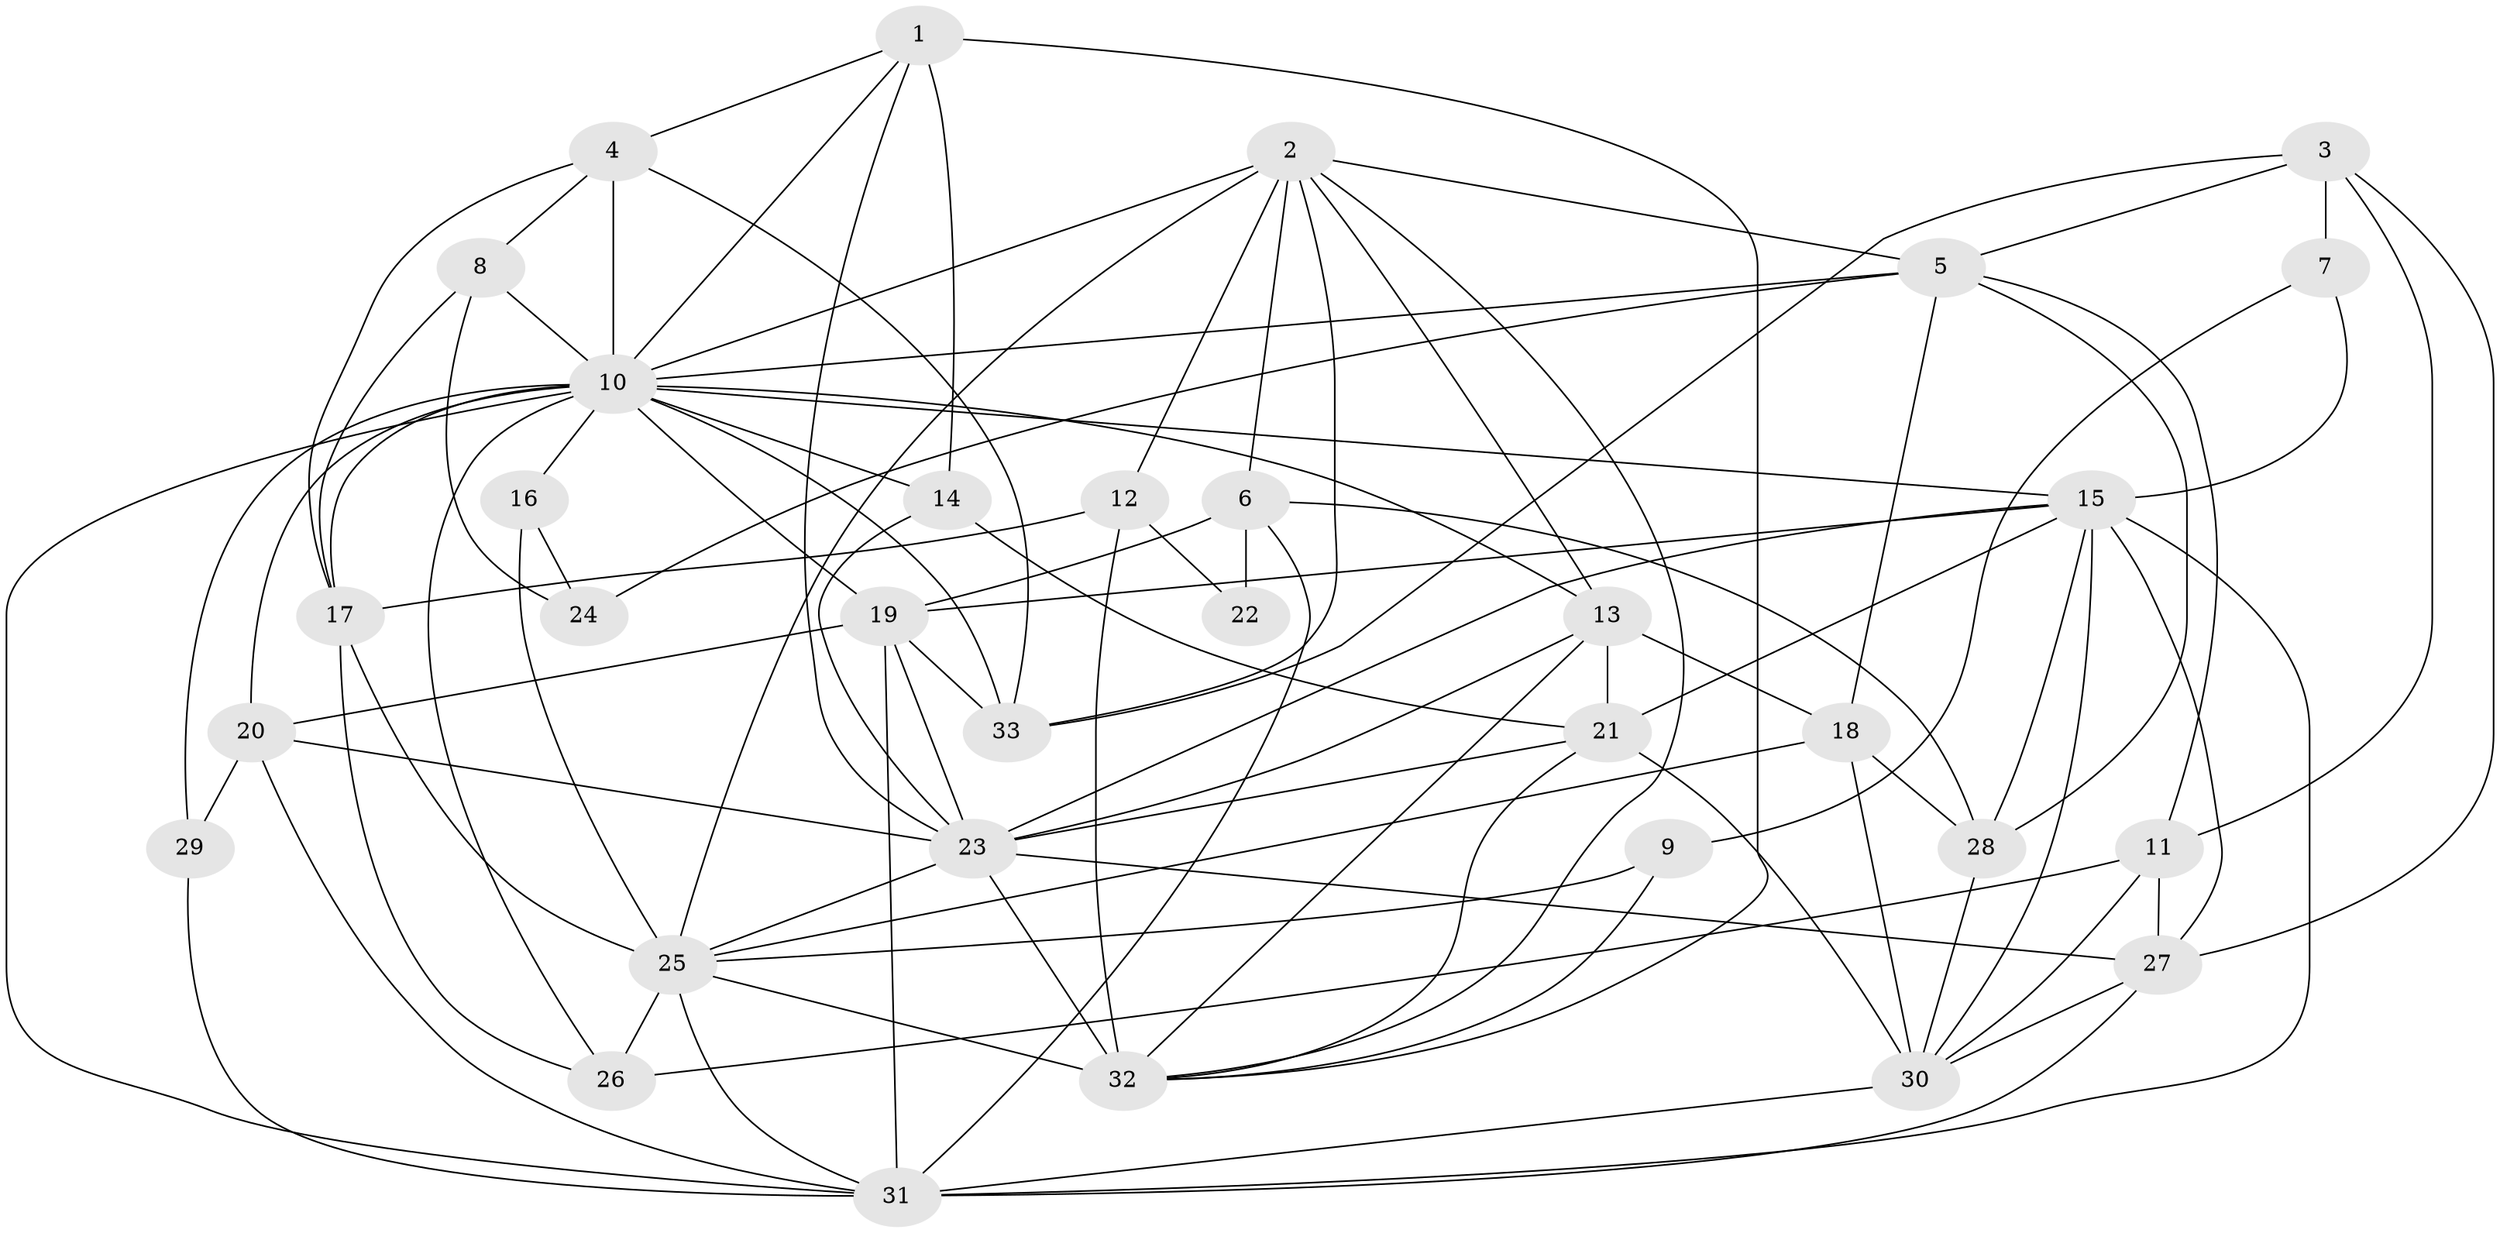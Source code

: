 // original degree distribution, {4: 0.2839506172839506, 3: 0.2839506172839506, 2: 0.12345679012345678, 6: 0.06172839506172839, 5: 0.1728395061728395, 7: 0.06172839506172839, 8: 0.012345679012345678}
// Generated by graph-tools (version 1.1) at 2025/37/03/04/25 23:37:10]
// undirected, 33 vertices, 96 edges
graph export_dot {
  node [color=gray90,style=filled];
  1;
  2;
  3;
  4;
  5;
  6;
  7;
  8;
  9;
  10;
  11;
  12;
  13;
  14;
  15;
  16;
  17;
  18;
  19;
  20;
  21;
  22;
  23;
  24;
  25;
  26;
  27;
  28;
  29;
  30;
  31;
  32;
  33;
  1 -- 4 [weight=1.0];
  1 -- 10 [weight=1.0];
  1 -- 14 [weight=1.0];
  1 -- 23 [weight=1.0];
  1 -- 32 [weight=1.0];
  2 -- 5 [weight=1.0];
  2 -- 6 [weight=1.0];
  2 -- 10 [weight=1.0];
  2 -- 12 [weight=1.0];
  2 -- 13 [weight=1.0];
  2 -- 25 [weight=1.0];
  2 -- 32 [weight=1.0];
  2 -- 33 [weight=1.0];
  3 -- 5 [weight=1.0];
  3 -- 7 [weight=2.0];
  3 -- 11 [weight=1.0];
  3 -- 27 [weight=1.0];
  3 -- 33 [weight=1.0];
  4 -- 8 [weight=1.0];
  4 -- 10 [weight=2.0];
  4 -- 17 [weight=2.0];
  4 -- 33 [weight=2.0];
  5 -- 10 [weight=1.0];
  5 -- 11 [weight=1.0];
  5 -- 18 [weight=1.0];
  5 -- 24 [weight=1.0];
  5 -- 28 [weight=1.0];
  6 -- 19 [weight=1.0];
  6 -- 22 [weight=1.0];
  6 -- 28 [weight=1.0];
  6 -- 31 [weight=1.0];
  7 -- 9 [weight=1.0];
  7 -- 15 [weight=1.0];
  8 -- 10 [weight=1.0];
  8 -- 17 [weight=1.0];
  8 -- 24 [weight=1.0];
  9 -- 25 [weight=1.0];
  9 -- 32 [weight=1.0];
  10 -- 13 [weight=1.0];
  10 -- 14 [weight=1.0];
  10 -- 15 [weight=1.0];
  10 -- 16 [weight=1.0];
  10 -- 17 [weight=1.0];
  10 -- 19 [weight=1.0];
  10 -- 20 [weight=1.0];
  10 -- 26 [weight=1.0];
  10 -- 29 [weight=1.0];
  10 -- 31 [weight=1.0];
  10 -- 33 [weight=1.0];
  11 -- 26 [weight=1.0];
  11 -- 27 [weight=1.0];
  11 -- 30 [weight=1.0];
  12 -- 17 [weight=1.0];
  12 -- 22 [weight=1.0];
  12 -- 32 [weight=3.0];
  13 -- 18 [weight=1.0];
  13 -- 21 [weight=1.0];
  13 -- 23 [weight=1.0];
  13 -- 32 [weight=1.0];
  14 -- 21 [weight=1.0];
  14 -- 23 [weight=1.0];
  15 -- 19 [weight=1.0];
  15 -- 21 [weight=1.0];
  15 -- 23 [weight=1.0];
  15 -- 27 [weight=1.0];
  15 -- 28 [weight=1.0];
  15 -- 30 [weight=1.0];
  15 -- 31 [weight=1.0];
  16 -- 24 [weight=1.0];
  16 -- 25 [weight=2.0];
  17 -- 25 [weight=1.0];
  17 -- 26 [weight=1.0];
  18 -- 25 [weight=2.0];
  18 -- 28 [weight=1.0];
  18 -- 30 [weight=1.0];
  19 -- 20 [weight=1.0];
  19 -- 23 [weight=1.0];
  19 -- 31 [weight=1.0];
  19 -- 33 [weight=1.0];
  20 -- 23 [weight=1.0];
  20 -- 29 [weight=1.0];
  20 -- 31 [weight=2.0];
  21 -- 23 [weight=1.0];
  21 -- 30 [weight=2.0];
  21 -- 32 [weight=1.0];
  23 -- 25 [weight=1.0];
  23 -- 27 [weight=2.0];
  23 -- 32 [weight=1.0];
  25 -- 26 [weight=2.0];
  25 -- 31 [weight=1.0];
  25 -- 32 [weight=2.0];
  27 -- 30 [weight=1.0];
  27 -- 31 [weight=3.0];
  28 -- 30 [weight=1.0];
  29 -- 31 [weight=1.0];
  30 -- 31 [weight=1.0];
}
